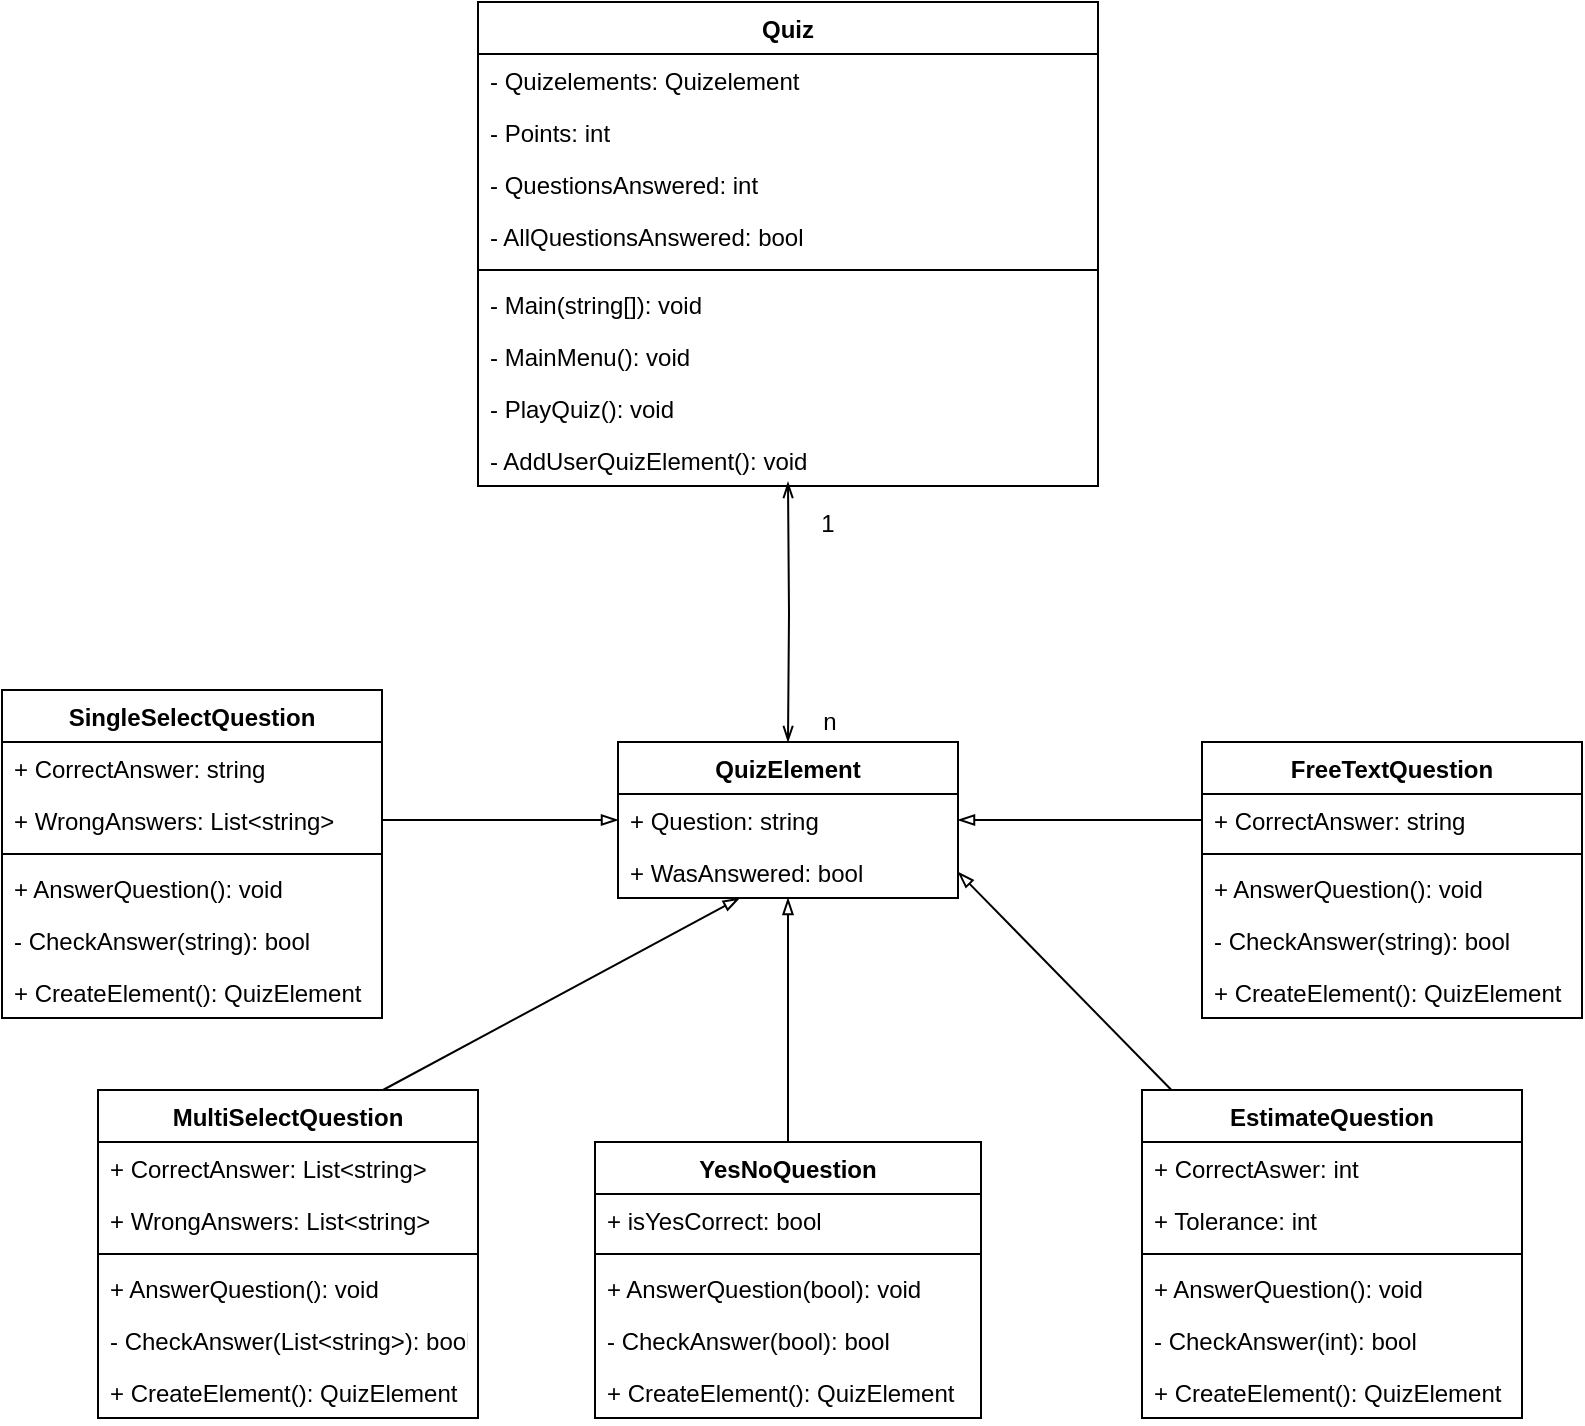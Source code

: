 <mxfile version="12.2.6" type="device" pages="1"><diagram id="YSFkxdlAuWRh9pCSPifu" name="Page-1"><mxGraphModel dx="1024" dy="485" grid="1" gridSize="10" guides="1" tooltips="1" connect="1" arrows="1" fold="1" page="1" pageScale="1" pageWidth="827" pageHeight="1169" math="0" shadow="0"><root><mxCell id="0"/><mxCell id="1" parent="0"/><mxCell id="21vPxsCOT51A2gmUcauJ-8" value="Quiz" style="swimlane;fontStyle=1;align=center;verticalAlign=top;childLayout=stackLayout;horizontal=1;startSize=26;horizontalStack=0;resizeParent=1;resizeParentMax=0;resizeLast=0;collapsible=1;marginBottom=0;" parent="1" vertex="1"><mxGeometry x="258" y="50" width="310" height="242" as="geometry"/></mxCell><mxCell id="21vPxsCOT51A2gmUcauJ-9" value="- Quizelements: Quizelement" style="text;strokeColor=none;fillColor=none;align=left;verticalAlign=top;spacingLeft=4;spacingRight=4;overflow=hidden;rotatable=0;points=[[0,0.5],[1,0.5]];portConstraint=eastwest;fontStyle=0" parent="21vPxsCOT51A2gmUcauJ-8" vertex="1"><mxGeometry y="26" width="310" height="26" as="geometry"/></mxCell><mxCell id="21vPxsCOT51A2gmUcauJ-13" value="- Points: int" style="text;strokeColor=none;fillColor=none;align=left;verticalAlign=top;spacingLeft=4;spacingRight=4;overflow=hidden;rotatable=0;points=[[0,0.5],[1,0.5]];portConstraint=eastwest;fontStyle=0" parent="21vPxsCOT51A2gmUcauJ-8" vertex="1"><mxGeometry y="52" width="310" height="26" as="geometry"/></mxCell><mxCell id="21vPxsCOT51A2gmUcauJ-16" value="- QuestionsAnswered: int" style="text;strokeColor=none;fillColor=none;align=left;verticalAlign=top;spacingLeft=4;spacingRight=4;overflow=hidden;rotatable=0;points=[[0,0.5],[1,0.5]];portConstraint=eastwest;fontStyle=0" parent="21vPxsCOT51A2gmUcauJ-8" vertex="1"><mxGeometry y="78" width="310" height="26" as="geometry"/></mxCell><mxCell id="21vPxsCOT51A2gmUcauJ-15" value="- AllQuestionsAnswered: bool" style="text;strokeColor=none;fillColor=none;align=left;verticalAlign=top;spacingLeft=4;spacingRight=4;overflow=hidden;rotatable=0;points=[[0,0.5],[1,0.5]];portConstraint=eastwest;fontStyle=0" parent="21vPxsCOT51A2gmUcauJ-8" vertex="1"><mxGeometry y="104" width="310" height="26" as="geometry"/></mxCell><mxCell id="21vPxsCOT51A2gmUcauJ-10" value="" style="line;strokeWidth=1;fillColor=none;align=left;verticalAlign=middle;spacingTop=-1;spacingLeft=3;spacingRight=3;rotatable=0;labelPosition=right;points=[];portConstraint=eastwest;" parent="21vPxsCOT51A2gmUcauJ-8" vertex="1"><mxGeometry y="130" width="310" height="8" as="geometry"/></mxCell><mxCell id="21vPxsCOT51A2gmUcauJ-11" value="- Main(string[]): void" style="text;strokeColor=none;fillColor=none;align=left;verticalAlign=top;spacingLeft=4;spacingRight=4;overflow=hidden;rotatable=0;points=[[0,0.5],[1,0.5]];portConstraint=eastwest;" parent="21vPxsCOT51A2gmUcauJ-8" vertex="1"><mxGeometry y="138" width="310" height="26" as="geometry"/></mxCell><mxCell id="21vPxsCOT51A2gmUcauJ-18" value="- MainMenu(): void" style="text;strokeColor=none;fillColor=none;align=left;verticalAlign=top;spacingLeft=4;spacingRight=4;overflow=hidden;rotatable=0;points=[[0,0.5],[1,0.5]];portConstraint=eastwest;" parent="21vPxsCOT51A2gmUcauJ-8" vertex="1"><mxGeometry y="164" width="310" height="26" as="geometry"/></mxCell><mxCell id="21vPxsCOT51A2gmUcauJ-19" value="- PlayQuiz(): void" style="text;strokeColor=none;fillColor=none;align=left;verticalAlign=top;spacingLeft=4;spacingRight=4;overflow=hidden;rotatable=0;points=[[0,0.5],[1,0.5]];portConstraint=eastwest;" parent="21vPxsCOT51A2gmUcauJ-8" vertex="1"><mxGeometry y="190" width="310" height="26" as="geometry"/></mxCell><mxCell id="21vPxsCOT51A2gmUcauJ-22" value="- AddUserQuizElement(): void" style="text;strokeColor=none;fillColor=none;align=left;verticalAlign=top;spacingLeft=4;spacingRight=4;overflow=hidden;rotatable=0;points=[[0,0.5],[1,0.5]];portConstraint=eastwest;" parent="21vPxsCOT51A2gmUcauJ-8" vertex="1"><mxGeometry y="216" width="310" height="26" as="geometry"/></mxCell><mxCell id="21vPxsCOT51A2gmUcauJ-23" value="QuizElement" style="swimlane;fontStyle=1;childLayout=stackLayout;horizontal=1;startSize=26;fillColor=none;horizontalStack=0;resizeParent=1;resizeParentMax=0;resizeLast=0;collapsible=1;marginBottom=0;swimlaneLine=1;" parent="1" vertex="1"><mxGeometry x="328" y="420" width="170" height="78" as="geometry"/></mxCell><mxCell id="21vPxsCOT51A2gmUcauJ-24" value="+ Question: string" style="text;strokeColor=none;fillColor=none;align=left;verticalAlign=top;spacingLeft=4;spacingRight=4;overflow=hidden;rotatable=0;points=[[0,0.5],[1,0.5]];portConstraint=eastwest;" parent="21vPxsCOT51A2gmUcauJ-23" vertex="1"><mxGeometry y="26" width="170" height="26" as="geometry"/></mxCell><mxCell id="21vPxsCOT51A2gmUcauJ-27" value="+ WasAnswered: bool" style="text;strokeColor=none;fillColor=none;align=left;verticalAlign=top;spacingLeft=4;spacingRight=4;overflow=hidden;rotatable=0;points=[[0,0.5],[1,0.5]];portConstraint=eastwest;" parent="21vPxsCOT51A2gmUcauJ-23" vertex="1"><mxGeometry y="52" width="170" height="26" as="geometry"/></mxCell><mxCell id="21vPxsCOT51A2gmUcauJ-28" style="rounded=0;orthogonalLoop=1;jettySize=auto;html=1;entryX=0.5;entryY=0;entryDx=0;entryDy=0;endArrow=openThin;endFill=0;startArrow=openThin;startFill=0;edgeStyle=orthogonalEdgeStyle;" parent="1" target="21vPxsCOT51A2gmUcauJ-23" edge="1"><mxGeometry relative="1" as="geometry"><mxPoint x="413" y="290" as="sourcePoint"/></mxGeometry></mxCell><mxCell id="21vPxsCOT51A2gmUcauJ-29" value="1" style="text;html=1;strokeColor=none;fillColor=none;align=center;verticalAlign=middle;whiteSpace=wrap;rounded=0;" parent="1" vertex="1"><mxGeometry x="413" y="301" width="40" height="20" as="geometry"/></mxCell><mxCell id="21vPxsCOT51A2gmUcauJ-30" value="n" style="text;html=1;strokeColor=none;fillColor=none;align=center;verticalAlign=middle;whiteSpace=wrap;rounded=0;" parent="1" vertex="1"><mxGeometry x="413.5" y="400" width="40" height="20" as="geometry"/></mxCell><mxCell id="21vPxsCOT51A2gmUcauJ-50" style="rounded=0;orthogonalLoop=1;jettySize=auto;html=1;entryX=0;entryY=0.5;entryDx=0;entryDy=0;startArrow=none;startFill=0;endArrow=blockThin;endFill=0;exitX=1;exitY=0.5;exitDx=0;exitDy=0;" parent="1" source="dRlAcgAFQyMMai4ssMbU-5" target="21vPxsCOT51A2gmUcauJ-24" edge="1"><mxGeometry relative="1" as="geometry"><mxPoint x="200" y="455.995" as="sourcePoint"/></mxGeometry></mxCell><mxCell id="21vPxsCOT51A2gmUcauJ-51" style="edgeStyle=none;rounded=0;orthogonalLoop=1;jettySize=auto;html=1;startArrow=none;startFill=0;endArrow=blockThin;endFill=0;exitX=0.5;exitY=0;exitDx=0;exitDy=0;" parent="1" source="dRlAcgAFQyMMai4ssMbU-11" target="21vPxsCOT51A2gmUcauJ-27" edge="1"><mxGeometry relative="1" as="geometry"><mxPoint x="413" y="558" as="sourcePoint"/></mxGeometry></mxCell><mxCell id="21vPxsCOT51A2gmUcauJ-52" style="edgeStyle=none;rounded=0;orthogonalLoop=1;jettySize=auto;html=1;startArrow=none;startFill=0;endArrow=blockThin;endFill=0;exitX=0.75;exitY=0;exitDx=0;exitDy=0;" parent="1" source="dRlAcgAFQyMMai4ssMbU-6" target="21vPxsCOT51A2gmUcauJ-27" edge="1"><mxGeometry relative="1" as="geometry"><mxPoint x="207" y="550.752" as="sourcePoint"/></mxGeometry></mxCell><mxCell id="21vPxsCOT51A2gmUcauJ-53" style="edgeStyle=none;rounded=0;orthogonalLoop=1;jettySize=auto;html=1;entryX=1;entryY=0.5;entryDx=0;entryDy=0;startArrow=none;startFill=0;endArrow=blockThin;endFill=0;exitX=0;exitY=0.5;exitDx=0;exitDy=0;" parent="1" source="dRlAcgAFQyMMai4ssMbU-22" target="21vPxsCOT51A2gmUcauJ-24" edge="1"><mxGeometry relative="1" as="geometry"><mxPoint x="600" y="459" as="sourcePoint"/></mxGeometry></mxCell><mxCell id="lr54w7kmhXIVYlJKKWbJ-4" style="rounded=0;orthogonalLoop=1;jettySize=auto;html=1;entryX=1;entryY=0.5;entryDx=0;entryDy=0;endArrow=blockThin;endFill=0;" parent="1" source="dRlAcgAFQyMMai4ssMbU-16" target="21vPxsCOT51A2gmUcauJ-27" edge="1"><mxGeometry relative="1" as="geometry"><mxPoint x="584.036" y="558" as="sourcePoint"/></mxGeometry></mxCell><mxCell id="dRlAcgAFQyMMai4ssMbU-1" value="SingleSelectQuestion" style="swimlane;fontStyle=1;align=center;verticalAlign=top;childLayout=stackLayout;horizontal=1;startSize=26;horizontalStack=0;resizeParent=1;resizeParentMax=0;resizeLast=0;collapsible=1;marginBottom=0;" vertex="1" parent="1"><mxGeometry x="20" y="394" width="190" height="164" as="geometry"/></mxCell><mxCell id="dRlAcgAFQyMMai4ssMbU-2" value="+ CorrectAnswer: string" style="text;strokeColor=none;fillColor=none;align=left;verticalAlign=top;spacingLeft=4;spacingRight=4;overflow=hidden;rotatable=0;points=[[0,0.5],[1,0.5]];portConstraint=eastwest;" vertex="1" parent="dRlAcgAFQyMMai4ssMbU-1"><mxGeometry y="26" width="190" height="26" as="geometry"/></mxCell><mxCell id="dRlAcgAFQyMMai4ssMbU-5" value="+ WrongAnswers: List&lt;string&gt;" style="text;strokeColor=none;fillColor=none;align=left;verticalAlign=top;spacingLeft=4;spacingRight=4;overflow=hidden;rotatable=0;points=[[0,0.5],[1,0.5]];portConstraint=eastwest;" vertex="1" parent="dRlAcgAFQyMMai4ssMbU-1"><mxGeometry y="52" width="190" height="26" as="geometry"/></mxCell><mxCell id="dRlAcgAFQyMMai4ssMbU-3" value="" style="line;strokeWidth=1;fillColor=none;align=left;verticalAlign=middle;spacingTop=-1;spacingLeft=3;spacingRight=3;rotatable=0;labelPosition=right;points=[];portConstraint=eastwest;" vertex="1" parent="dRlAcgAFQyMMai4ssMbU-1"><mxGeometry y="78" width="190" height="8" as="geometry"/></mxCell><mxCell id="dRlAcgAFQyMMai4ssMbU-25" value="+ AnswerQuestion(): void" style="text;strokeColor=none;fillColor=none;align=left;verticalAlign=top;spacingLeft=4;spacingRight=4;overflow=hidden;rotatable=0;points=[[0,0.5],[1,0.5]];portConstraint=eastwest;" vertex="1" parent="dRlAcgAFQyMMai4ssMbU-1"><mxGeometry y="86" width="190" height="26" as="geometry"/></mxCell><mxCell id="dRlAcgAFQyMMai4ssMbU-30" value="- CheckAnswer(string): bool " style="text;strokeColor=none;fillColor=none;align=left;verticalAlign=top;spacingLeft=4;spacingRight=4;overflow=hidden;rotatable=0;points=[[0,0.5],[1,0.5]];portConstraint=eastwest;" vertex="1" parent="dRlAcgAFQyMMai4ssMbU-1"><mxGeometry y="112" width="190" height="26" as="geometry"/></mxCell><mxCell id="dRlAcgAFQyMMai4ssMbU-36" value="+ CreateElement(): QuizElement  " style="text;strokeColor=none;fillColor=none;align=left;verticalAlign=top;spacingLeft=4;spacingRight=4;overflow=hidden;rotatable=0;points=[[0,0.5],[1,0.5]];portConstraint=eastwest;" vertex="1" parent="dRlAcgAFQyMMai4ssMbU-1"><mxGeometry y="138" width="190" height="26" as="geometry"/></mxCell><mxCell id="dRlAcgAFQyMMai4ssMbU-6" value="MultiSelectQuestion" style="swimlane;fontStyle=1;align=center;verticalAlign=top;childLayout=stackLayout;horizontal=1;startSize=26;horizontalStack=0;resizeParent=1;resizeParentMax=0;resizeLast=0;collapsible=1;marginBottom=0;" vertex="1" parent="1"><mxGeometry x="68" y="594" width="190" height="164" as="geometry"/></mxCell><mxCell id="dRlAcgAFQyMMai4ssMbU-7" value="+ CorrectAnswer: List&lt;string&gt;" style="text;strokeColor=none;fillColor=none;align=left;verticalAlign=top;spacingLeft=4;spacingRight=4;overflow=hidden;rotatable=0;points=[[0,0.5],[1,0.5]];portConstraint=eastwest;" vertex="1" parent="dRlAcgAFQyMMai4ssMbU-6"><mxGeometry y="26" width="190" height="26" as="geometry"/></mxCell><mxCell id="dRlAcgAFQyMMai4ssMbU-8" value="+ WrongAnswers: List&lt;string&gt;" style="text;strokeColor=none;fillColor=none;align=left;verticalAlign=top;spacingLeft=4;spacingRight=4;overflow=hidden;rotatable=0;points=[[0,0.5],[1,0.5]];portConstraint=eastwest;" vertex="1" parent="dRlAcgAFQyMMai4ssMbU-6"><mxGeometry y="52" width="190" height="26" as="geometry"/></mxCell><mxCell id="dRlAcgAFQyMMai4ssMbU-9" value="" style="line;strokeWidth=1;fillColor=none;align=left;verticalAlign=middle;spacingTop=-1;spacingLeft=3;spacingRight=3;rotatable=0;labelPosition=right;points=[];portConstraint=eastwest;" vertex="1" parent="dRlAcgAFQyMMai4ssMbU-6"><mxGeometry y="78" width="190" height="8" as="geometry"/></mxCell><mxCell id="dRlAcgAFQyMMai4ssMbU-26" value="+ AnswerQuestion(): void" style="text;strokeColor=none;fillColor=none;align=left;verticalAlign=top;spacingLeft=4;spacingRight=4;overflow=hidden;rotatable=0;points=[[0,0.5],[1,0.5]];portConstraint=eastwest;" vertex="1" parent="dRlAcgAFQyMMai4ssMbU-6"><mxGeometry y="86" width="190" height="26" as="geometry"/></mxCell><mxCell id="dRlAcgAFQyMMai4ssMbU-31" value="- CheckAnswer(List&lt;string&gt;): bool " style="text;strokeColor=none;fillColor=none;align=left;verticalAlign=top;spacingLeft=4;spacingRight=4;overflow=hidden;rotatable=0;points=[[0,0.5],[1,0.5]];portConstraint=eastwest;" vertex="1" parent="dRlAcgAFQyMMai4ssMbU-6"><mxGeometry y="112" width="190" height="26" as="geometry"/></mxCell><mxCell id="dRlAcgAFQyMMai4ssMbU-37" value="+ CreateElement(): QuizElement  " style="text;strokeColor=none;fillColor=none;align=left;verticalAlign=top;spacingLeft=4;spacingRight=4;overflow=hidden;rotatable=0;points=[[0,0.5],[1,0.5]];portConstraint=eastwest;" vertex="1" parent="dRlAcgAFQyMMai4ssMbU-6"><mxGeometry y="138" width="190" height="26" as="geometry"/></mxCell><mxCell id="dRlAcgAFQyMMai4ssMbU-11" value="YesNoQuestion" style="swimlane;fontStyle=1;align=center;verticalAlign=top;childLayout=stackLayout;horizontal=1;startSize=26;horizontalStack=0;resizeParent=1;resizeParentMax=0;resizeLast=0;collapsible=1;marginBottom=0;" vertex="1" parent="1"><mxGeometry x="316.5" y="620" width="193" height="138" as="geometry"/></mxCell><mxCell id="dRlAcgAFQyMMai4ssMbU-12" value="+ isYesCorrect: bool" style="text;strokeColor=none;fillColor=none;align=left;verticalAlign=top;spacingLeft=4;spacingRight=4;overflow=hidden;rotatable=0;points=[[0,0.5],[1,0.5]];portConstraint=eastwest;" vertex="1" parent="dRlAcgAFQyMMai4ssMbU-11"><mxGeometry y="26" width="193" height="26" as="geometry"/></mxCell><mxCell id="dRlAcgAFQyMMai4ssMbU-14" value="" style="line;strokeWidth=1;fillColor=none;align=left;verticalAlign=middle;spacingTop=-1;spacingLeft=3;spacingRight=3;rotatable=0;labelPosition=right;points=[];portConstraint=eastwest;" vertex="1" parent="dRlAcgAFQyMMai4ssMbU-11"><mxGeometry y="52" width="193" height="8" as="geometry"/></mxCell><mxCell id="dRlAcgAFQyMMai4ssMbU-27" value="+ AnswerQuestion(bool): void" style="text;strokeColor=none;fillColor=none;align=left;verticalAlign=top;spacingLeft=4;spacingRight=4;overflow=hidden;rotatable=0;points=[[0,0.5],[1,0.5]];portConstraint=eastwest;" vertex="1" parent="dRlAcgAFQyMMai4ssMbU-11"><mxGeometry y="60" width="193" height="26" as="geometry"/></mxCell><mxCell id="dRlAcgAFQyMMai4ssMbU-32" value="- CheckAnswer(bool): bool " style="text;strokeColor=none;fillColor=none;align=left;verticalAlign=top;spacingLeft=4;spacingRight=4;overflow=hidden;rotatable=0;points=[[0,0.5],[1,0.5]];portConstraint=eastwest;" vertex="1" parent="dRlAcgAFQyMMai4ssMbU-11"><mxGeometry y="86" width="193" height="26" as="geometry"/></mxCell><mxCell id="dRlAcgAFQyMMai4ssMbU-38" value="+ CreateElement(): QuizElement  " style="text;strokeColor=none;fillColor=none;align=left;verticalAlign=top;spacingLeft=4;spacingRight=4;overflow=hidden;rotatable=0;points=[[0,0.5],[1,0.5]];portConstraint=eastwest;" vertex="1" parent="dRlAcgAFQyMMai4ssMbU-11"><mxGeometry y="112" width="193" height="26" as="geometry"/></mxCell><mxCell id="dRlAcgAFQyMMai4ssMbU-16" value="EstimateQuestion" style="swimlane;fontStyle=1;align=center;verticalAlign=top;childLayout=stackLayout;horizontal=1;startSize=26;horizontalStack=0;resizeParent=1;resizeParentMax=0;resizeLast=0;collapsible=1;marginBottom=0;" vertex="1" parent="1"><mxGeometry x="590" y="594" width="190" height="164" as="geometry"/></mxCell><mxCell id="dRlAcgAFQyMMai4ssMbU-17" value="+ CorrectAswer: int" style="text;strokeColor=none;fillColor=none;align=left;verticalAlign=top;spacingLeft=4;spacingRight=4;overflow=hidden;rotatable=0;points=[[0,0.5],[1,0.5]];portConstraint=eastwest;" vertex="1" parent="dRlAcgAFQyMMai4ssMbU-16"><mxGeometry y="26" width="190" height="26" as="geometry"/></mxCell><mxCell id="dRlAcgAFQyMMai4ssMbU-18" value="+ Tolerance: int" style="text;strokeColor=none;fillColor=none;align=left;verticalAlign=top;spacingLeft=4;spacingRight=4;overflow=hidden;rotatable=0;points=[[0,0.5],[1,0.5]];portConstraint=eastwest;" vertex="1" parent="dRlAcgAFQyMMai4ssMbU-16"><mxGeometry y="52" width="190" height="26" as="geometry"/></mxCell><mxCell id="dRlAcgAFQyMMai4ssMbU-19" value="" style="line;strokeWidth=1;fillColor=none;align=left;verticalAlign=middle;spacingTop=-1;spacingLeft=3;spacingRight=3;rotatable=0;labelPosition=right;points=[];portConstraint=eastwest;" vertex="1" parent="dRlAcgAFQyMMai4ssMbU-16"><mxGeometry y="78" width="190" height="8" as="geometry"/></mxCell><mxCell id="dRlAcgAFQyMMai4ssMbU-28" value="+ AnswerQuestion(): void" style="text;strokeColor=none;fillColor=none;align=left;verticalAlign=top;spacingLeft=4;spacingRight=4;overflow=hidden;rotatable=0;points=[[0,0.5],[1,0.5]];portConstraint=eastwest;" vertex="1" parent="dRlAcgAFQyMMai4ssMbU-16"><mxGeometry y="86" width="190" height="26" as="geometry"/></mxCell><mxCell id="dRlAcgAFQyMMai4ssMbU-33" value="- CheckAnswer(int): bool " style="text;strokeColor=none;fillColor=none;align=left;verticalAlign=top;spacingLeft=4;spacingRight=4;overflow=hidden;rotatable=0;points=[[0,0.5],[1,0.5]];portConstraint=eastwest;" vertex="1" parent="dRlAcgAFQyMMai4ssMbU-16"><mxGeometry y="112" width="190" height="26" as="geometry"/></mxCell><mxCell id="dRlAcgAFQyMMai4ssMbU-39" value="+ CreateElement(): QuizElement  " style="text;strokeColor=none;fillColor=none;align=left;verticalAlign=top;spacingLeft=4;spacingRight=4;overflow=hidden;rotatable=0;points=[[0,0.5],[1,0.5]];portConstraint=eastwest;" vertex="1" parent="dRlAcgAFQyMMai4ssMbU-16"><mxGeometry y="138" width="190" height="26" as="geometry"/></mxCell><mxCell id="dRlAcgAFQyMMai4ssMbU-21" value="FreeTextQuestion" style="swimlane;fontStyle=1;align=center;verticalAlign=top;childLayout=stackLayout;horizontal=1;startSize=26;horizontalStack=0;resizeParent=1;resizeParentMax=0;resizeLast=0;collapsible=1;marginBottom=0;" vertex="1" parent="1"><mxGeometry x="620" y="420" width="190" height="138" as="geometry"/></mxCell><mxCell id="dRlAcgAFQyMMai4ssMbU-22" value="+ CorrectAnswer: string" style="text;strokeColor=none;fillColor=none;align=left;verticalAlign=top;spacingLeft=4;spacingRight=4;overflow=hidden;rotatable=0;points=[[0,0.5],[1,0.5]];portConstraint=eastwest;" vertex="1" parent="dRlAcgAFQyMMai4ssMbU-21"><mxGeometry y="26" width="190" height="26" as="geometry"/></mxCell><mxCell id="dRlAcgAFQyMMai4ssMbU-23" value="" style="line;strokeWidth=1;fillColor=none;align=left;verticalAlign=middle;spacingTop=-1;spacingLeft=3;spacingRight=3;rotatable=0;labelPosition=right;points=[];portConstraint=eastwest;" vertex="1" parent="dRlAcgAFQyMMai4ssMbU-21"><mxGeometry y="52" width="190" height="8" as="geometry"/></mxCell><mxCell id="dRlAcgAFQyMMai4ssMbU-29" value="+ AnswerQuestion(): void" style="text;strokeColor=none;fillColor=none;align=left;verticalAlign=top;spacingLeft=4;spacingRight=4;overflow=hidden;rotatable=0;points=[[0,0.5],[1,0.5]];portConstraint=eastwest;" vertex="1" parent="dRlAcgAFQyMMai4ssMbU-21"><mxGeometry y="60" width="190" height="26" as="geometry"/></mxCell><mxCell id="dRlAcgAFQyMMai4ssMbU-34" value="- CheckAnswer(string): bool " style="text;strokeColor=none;fillColor=none;align=left;verticalAlign=top;spacingLeft=4;spacingRight=4;overflow=hidden;rotatable=0;points=[[0,0.5],[1,0.5]];portConstraint=eastwest;" vertex="1" parent="dRlAcgAFQyMMai4ssMbU-21"><mxGeometry y="86" width="190" height="26" as="geometry"/></mxCell><mxCell id="dRlAcgAFQyMMai4ssMbU-40" value="+ CreateElement(): QuizElement  " style="text;strokeColor=none;fillColor=none;align=left;verticalAlign=top;spacingLeft=4;spacingRight=4;overflow=hidden;rotatable=0;points=[[0,0.5],[1,0.5]];portConstraint=eastwest;" vertex="1" parent="dRlAcgAFQyMMai4ssMbU-21"><mxGeometry y="112" width="190" height="26" as="geometry"/></mxCell></root></mxGraphModel></diagram></mxfile>